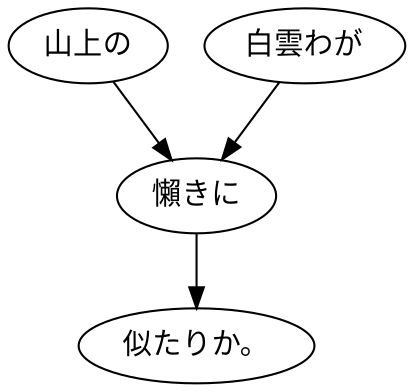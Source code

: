 digraph graph8280 {
	node0 [label="山上の"];
	node1 [label="白雲わが"];
	node2 [label="懶きに"];
	node3 [label="似たりか。"];
	node0 -> node2;
	node1 -> node2;
	node2 -> node3;
}
